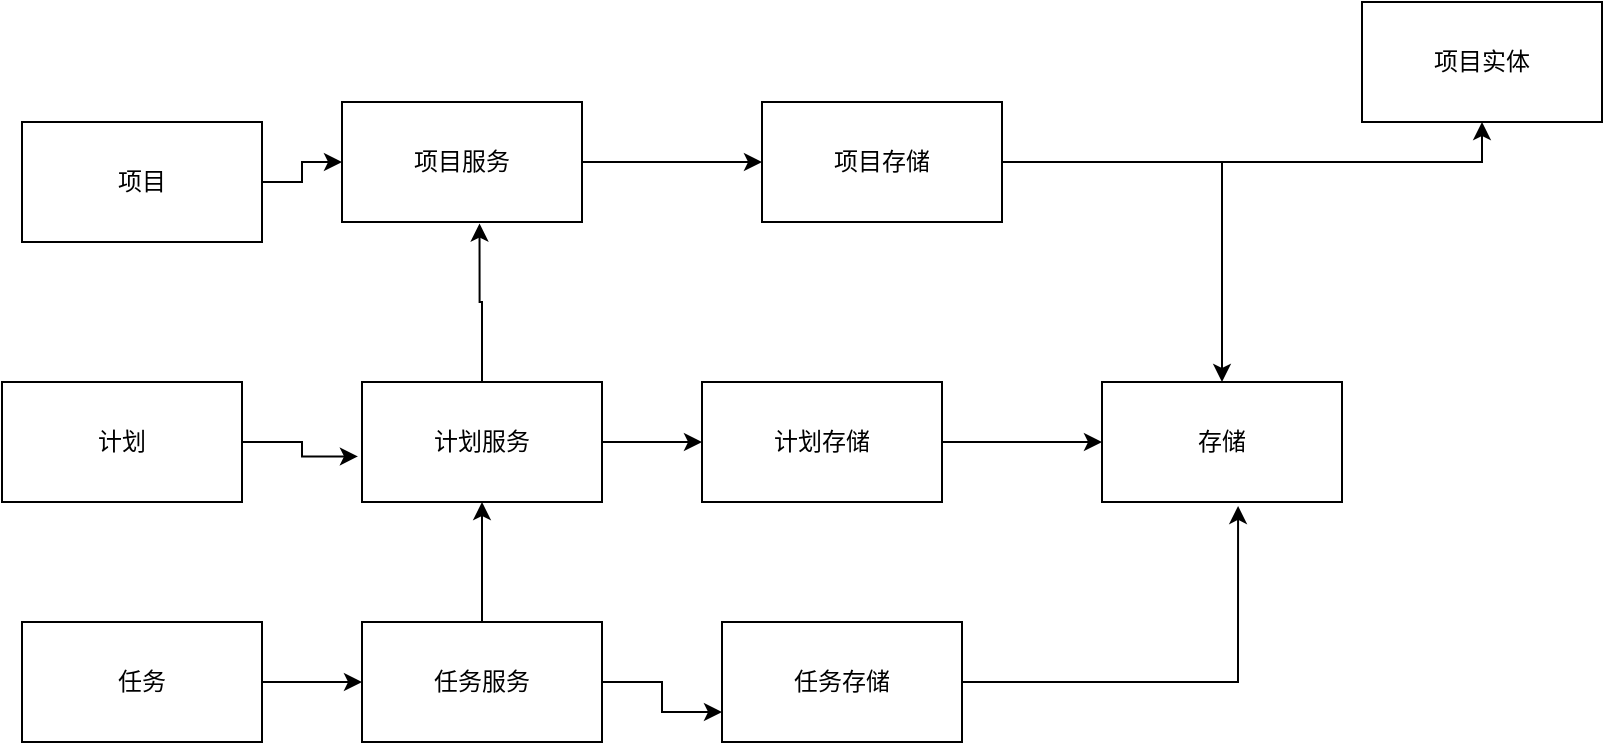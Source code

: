 <mxfile version="12.2.4" pages="1"><diagram id="MeLzKJmBXsc8Ofw8Jtz3" name="第 1 页"><mxGraphModel dx="464" dy="488" grid="1" gridSize="10" guides="1" tooltips="1" connect="1" arrows="1" fold="1" page="1" pageScale="1" pageWidth="1920" pageHeight="1200" math="0" shadow="0"><root><mxCell id="0"/><mxCell id="1" parent="0"/><mxCell id="14" style="edgeStyle=orthogonalEdgeStyle;rounded=0;orthogonalLoop=1;jettySize=auto;html=1;entryX=0;entryY=0.5;entryDx=0;entryDy=0;" parent="1" source="2" target="13" edge="1"><mxGeometry relative="1" as="geometry"/></mxCell><mxCell id="2" value="项目服务" style="rounded=0;whiteSpace=wrap;html=1;" parent="1" vertex="1"><mxGeometry x="230" y="140" width="120" height="60" as="geometry"/></mxCell><mxCell id="4" style="edgeStyle=orthogonalEdgeStyle;rounded=0;orthogonalLoop=1;jettySize=auto;html=1;entryX=0.573;entryY=1.013;entryDx=0;entryDy=0;entryPerimeter=0;" parent="1" source="3" target="2" edge="1"><mxGeometry relative="1" as="geometry"/></mxCell><mxCell id="11" style="edgeStyle=orthogonalEdgeStyle;rounded=0;orthogonalLoop=1;jettySize=auto;html=1;entryX=0;entryY=0.5;entryDx=0;entryDy=0;" parent="1" source="3" target="10" edge="1"><mxGeometry relative="1" as="geometry"/></mxCell><mxCell id="3" value="计划服务" style="rounded=0;whiteSpace=wrap;html=1;" parent="1" vertex="1"><mxGeometry x="240" y="280" width="120" height="60" as="geometry"/></mxCell><mxCell id="6" style="edgeStyle=orthogonalEdgeStyle;rounded=0;orthogonalLoop=1;jettySize=auto;html=1;entryX=0.5;entryY=1;entryDx=0;entryDy=0;" parent="1" source="5" target="3" edge="1"><mxGeometry relative="1" as="geometry"/></mxCell><mxCell id="8" style="edgeStyle=orthogonalEdgeStyle;rounded=0;orthogonalLoop=1;jettySize=auto;html=1;entryX=0;entryY=0.75;entryDx=0;entryDy=0;" parent="1" source="5" target="7" edge="1"><mxGeometry relative="1" as="geometry"/></mxCell><mxCell id="5" value="任务服务" style="rounded=0;whiteSpace=wrap;html=1;" parent="1" vertex="1"><mxGeometry x="240" y="400" width="120" height="60" as="geometry"/></mxCell><mxCell id="18" style="edgeStyle=orthogonalEdgeStyle;rounded=0;orthogonalLoop=1;jettySize=auto;html=1;entryX=0.567;entryY=1.033;entryDx=0;entryDy=0;entryPerimeter=0;" parent="1" source="7" target="15" edge="1"><mxGeometry relative="1" as="geometry"/></mxCell><mxCell id="7" value="任务存储" style="rounded=0;whiteSpace=wrap;html=1;" parent="1" vertex="1"><mxGeometry x="420" y="400" width="120" height="60" as="geometry"/></mxCell><mxCell id="16" value="" style="edgeStyle=orthogonalEdgeStyle;rounded=0;orthogonalLoop=1;jettySize=auto;html=1;" parent="1" source="10" target="15" edge="1"><mxGeometry relative="1" as="geometry"/></mxCell><mxCell id="10" value="计划存储" style="rounded=0;whiteSpace=wrap;html=1;" parent="1" vertex="1"><mxGeometry x="410" y="280" width="120" height="60" as="geometry"/></mxCell><mxCell id="15" value="存储" style="rounded=0;whiteSpace=wrap;html=1;" parent="1" vertex="1"><mxGeometry x="610" y="280" width="120" height="60" as="geometry"/></mxCell><mxCell id="17" style="edgeStyle=orthogonalEdgeStyle;rounded=0;orthogonalLoop=1;jettySize=auto;html=1;" parent="1" source="13" target="15" edge="1"><mxGeometry relative="1" as="geometry"/></mxCell><mxCell id="22" style="edgeStyle=orthogonalEdgeStyle;rounded=0;orthogonalLoop=1;jettySize=auto;html=1;entryX=0.5;entryY=1;entryDx=0;entryDy=0;" parent="1" source="13" target="21" edge="1"><mxGeometry relative="1" as="geometry"/></mxCell><mxCell id="13" value="项目存储" style="rounded=0;whiteSpace=wrap;html=1;" parent="1" vertex="1"><mxGeometry x="440" y="140" width="120" height="60" as="geometry"/></mxCell><mxCell id="21" value="项目实体" style="rounded=0;whiteSpace=wrap;html=1;" parent="1" vertex="1"><mxGeometry x="740" y="90" width="120" height="60" as="geometry"/></mxCell><mxCell id="24" style="edgeStyle=orthogonalEdgeStyle;rounded=0;orthogonalLoop=1;jettySize=auto;html=1;entryX=0;entryY=0.5;entryDx=0;entryDy=0;" parent="1" source="23" target="2" edge="1"><mxGeometry relative="1" as="geometry"/></mxCell><mxCell id="23" value="项目" style="rounded=0;whiteSpace=wrap;html=1;" parent="1" vertex="1"><mxGeometry x="70" y="150" width="120" height="60" as="geometry"/></mxCell><mxCell id="26" style="edgeStyle=orthogonalEdgeStyle;rounded=0;orthogonalLoop=1;jettySize=auto;html=1;entryX=-0.017;entryY=0.62;entryDx=0;entryDy=0;entryPerimeter=0;" parent="1" source="25" target="3" edge="1"><mxGeometry relative="1" as="geometry"/></mxCell><mxCell id="25" value="计划" style="rounded=0;whiteSpace=wrap;html=1;" parent="1" vertex="1"><mxGeometry x="60" y="280" width="120" height="60" as="geometry"/></mxCell><mxCell id="28" style="edgeStyle=orthogonalEdgeStyle;rounded=0;orthogonalLoop=1;jettySize=auto;html=1;entryX=0;entryY=0.5;entryDx=0;entryDy=0;" parent="1" source="27" target="5" edge="1"><mxGeometry relative="1" as="geometry"/></mxCell><mxCell id="27" value="任务" style="rounded=0;whiteSpace=wrap;html=1;" parent="1" vertex="1"><mxGeometry x="70" y="400" width="120" height="60" as="geometry"/></mxCell></root></mxGraphModel></diagram></mxfile>